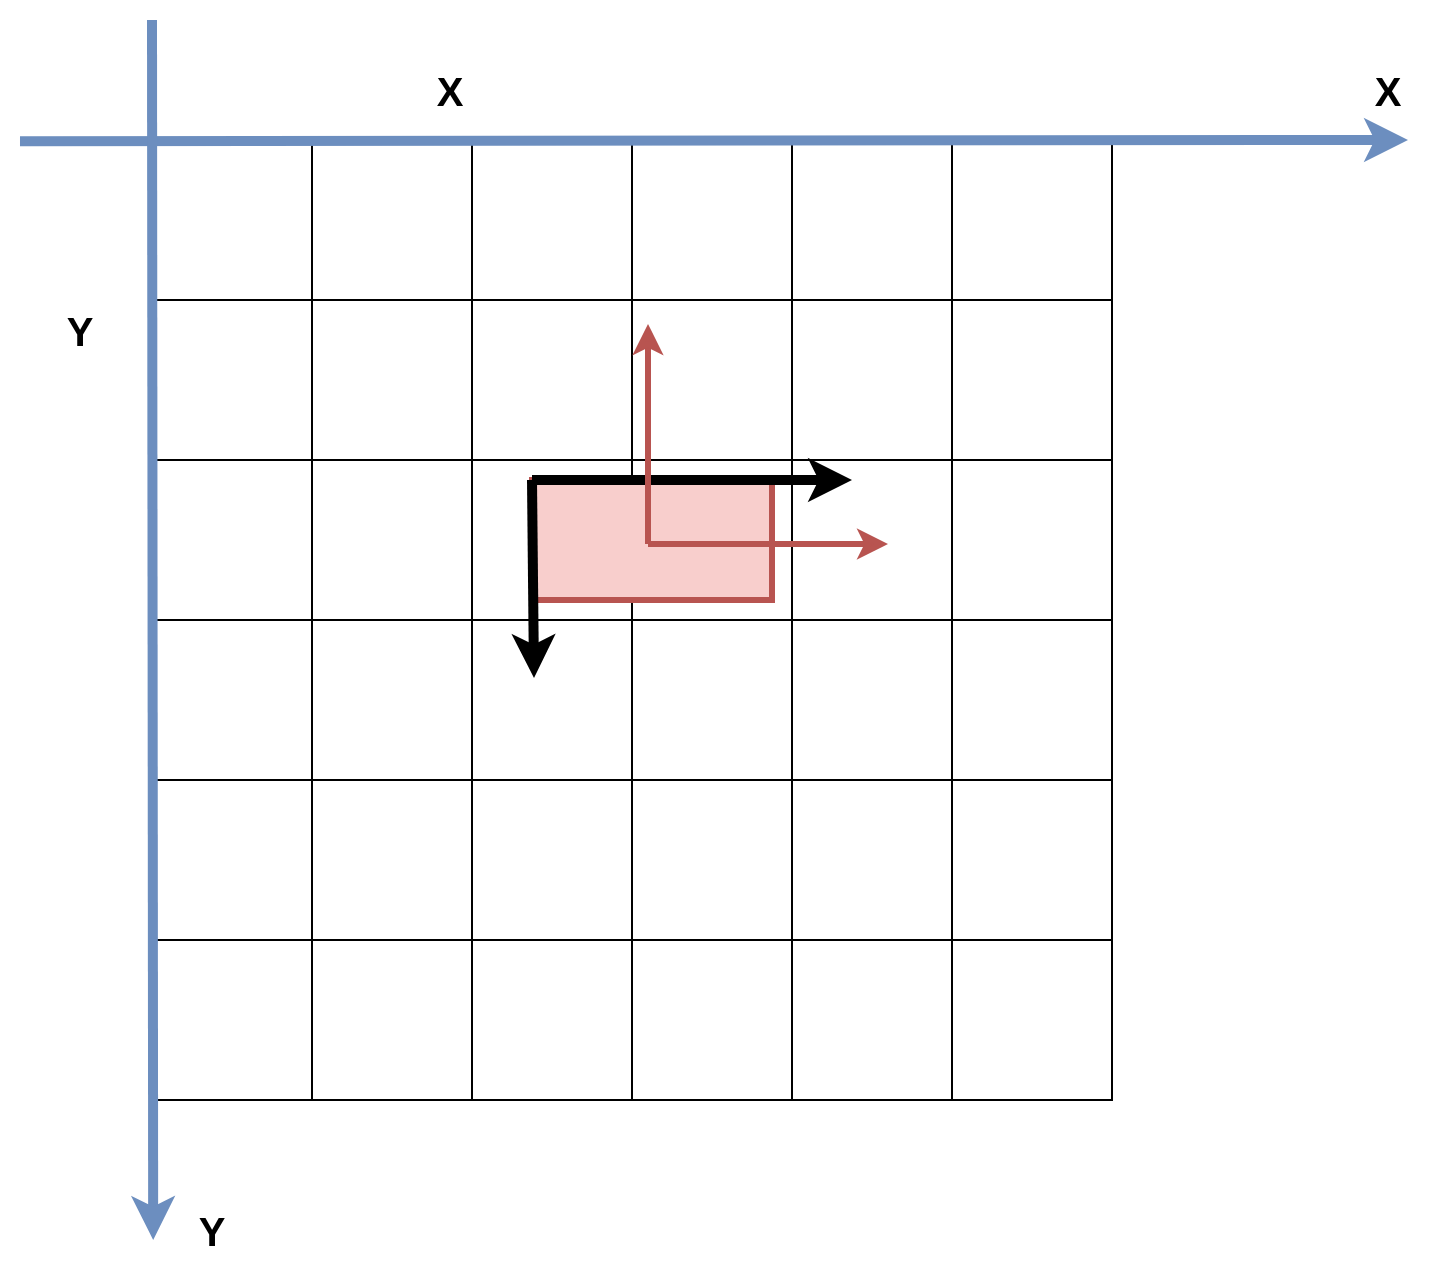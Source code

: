 <mxfile version="21.6.1" type="github">
  <diagram name="第 1 页" id="yOHOC9veb8_BCosYYFFb">
    <mxGraphModel dx="996" dy="573" grid="1" gridSize="10" guides="1" tooltips="1" connect="1" arrows="1" fold="1" page="1" pageScale="1" pageWidth="827" pageHeight="1169" math="0" shadow="0">
      <root>
        <mxCell id="0" />
        <mxCell id="1" style="" parent="0" />
        <mxCell id="HdFPSuiChNzXRNqbuc80-1" value="" style="whiteSpace=wrap;html=1;aspect=fixed;" parent="1" vertex="1">
          <mxGeometry x="86" y="120" width="80" height="80" as="geometry" />
        </mxCell>
        <mxCell id="HdFPSuiChNzXRNqbuc80-2" value="" style="whiteSpace=wrap;html=1;aspect=fixed;" parent="1" vertex="1">
          <mxGeometry x="406" y="120" width="80" height="80" as="geometry" />
        </mxCell>
        <mxCell id="HdFPSuiChNzXRNqbuc80-3" value="" style="whiteSpace=wrap;html=1;aspect=fixed;" parent="1" vertex="1">
          <mxGeometry x="326" y="120" width="80" height="80" as="geometry" />
        </mxCell>
        <mxCell id="HdFPSuiChNzXRNqbuc80-4" value="" style="whiteSpace=wrap;html=1;aspect=fixed;" parent="1" vertex="1">
          <mxGeometry x="246" y="120" width="80" height="80" as="geometry" />
        </mxCell>
        <mxCell id="HdFPSuiChNzXRNqbuc80-5" value="" style="whiteSpace=wrap;html=1;aspect=fixed;" parent="1" vertex="1">
          <mxGeometry x="166" y="120" width="80" height="80" as="geometry" />
        </mxCell>
        <mxCell id="HdFPSuiChNzXRNqbuc80-6" value="" style="whiteSpace=wrap;html=1;aspect=fixed;" parent="1" vertex="1">
          <mxGeometry x="486" y="120" width="80" height="80" as="geometry" />
        </mxCell>
        <mxCell id="HdFPSuiChNzXRNqbuc80-19" value="" style="whiteSpace=wrap;html=1;aspect=fixed;" parent="1" vertex="1">
          <mxGeometry x="86" y="200" width="80" height="80" as="geometry" />
        </mxCell>
        <mxCell id="HdFPSuiChNzXRNqbuc80-20" value="" style="whiteSpace=wrap;html=1;aspect=fixed;" parent="1" vertex="1">
          <mxGeometry x="406" y="200" width="80" height="80" as="geometry" />
        </mxCell>
        <mxCell id="HdFPSuiChNzXRNqbuc80-21" value="" style="whiteSpace=wrap;html=1;aspect=fixed;" parent="1" vertex="1">
          <mxGeometry x="326" y="200" width="80" height="80" as="geometry" />
        </mxCell>
        <mxCell id="HdFPSuiChNzXRNqbuc80-22" value="" style="whiteSpace=wrap;html=1;aspect=fixed;" parent="1" vertex="1">
          <mxGeometry x="246" y="200" width="80" height="80" as="geometry" />
        </mxCell>
        <mxCell id="HdFPSuiChNzXRNqbuc80-23" value="" style="whiteSpace=wrap;html=1;aspect=fixed;" parent="1" vertex="1">
          <mxGeometry x="166" y="200" width="80" height="80" as="geometry" />
        </mxCell>
        <mxCell id="HdFPSuiChNzXRNqbuc80-24" value="" style="whiteSpace=wrap;html=1;aspect=fixed;" parent="1" vertex="1">
          <mxGeometry x="486" y="200" width="80" height="80" as="geometry" />
        </mxCell>
        <mxCell id="HdFPSuiChNzXRNqbuc80-25" value="" style="whiteSpace=wrap;html=1;aspect=fixed;" parent="1" vertex="1">
          <mxGeometry x="86" y="280" width="80" height="80" as="geometry" />
        </mxCell>
        <mxCell id="HdFPSuiChNzXRNqbuc80-26" value="" style="whiteSpace=wrap;html=1;aspect=fixed;" parent="1" vertex="1">
          <mxGeometry x="406" y="280" width="80" height="80" as="geometry" />
        </mxCell>
        <mxCell id="HdFPSuiChNzXRNqbuc80-27" value="" style="whiteSpace=wrap;html=1;aspect=fixed;" parent="1" vertex="1">
          <mxGeometry x="326" y="280" width="80" height="80" as="geometry" />
        </mxCell>
        <mxCell id="HdFPSuiChNzXRNqbuc80-28" value="" style="whiteSpace=wrap;html=1;aspect=fixed;" parent="1" vertex="1">
          <mxGeometry x="246" y="280" width="80" height="80" as="geometry" />
        </mxCell>
        <mxCell id="HdFPSuiChNzXRNqbuc80-29" value="" style="whiteSpace=wrap;html=1;aspect=fixed;" parent="1" vertex="1">
          <mxGeometry x="166" y="280" width="80" height="80" as="geometry" />
        </mxCell>
        <mxCell id="HdFPSuiChNzXRNqbuc80-30" value="" style="whiteSpace=wrap;html=1;aspect=fixed;" parent="1" vertex="1">
          <mxGeometry x="486" y="280" width="80" height="80" as="geometry" />
        </mxCell>
        <mxCell id="HdFPSuiChNzXRNqbuc80-31" value="" style="whiteSpace=wrap;html=1;aspect=fixed;" parent="1" vertex="1">
          <mxGeometry x="86" y="360" width="80" height="80" as="geometry" />
        </mxCell>
        <mxCell id="HdFPSuiChNzXRNqbuc80-32" value="" style="whiteSpace=wrap;html=1;aspect=fixed;" parent="1" vertex="1">
          <mxGeometry x="406" y="360" width="80" height="80" as="geometry" />
        </mxCell>
        <mxCell id="HdFPSuiChNzXRNqbuc80-33" value="" style="whiteSpace=wrap;html=1;aspect=fixed;" parent="1" vertex="1">
          <mxGeometry x="326" y="360" width="80" height="80" as="geometry" />
        </mxCell>
        <mxCell id="HdFPSuiChNzXRNqbuc80-34" value="" style="whiteSpace=wrap;html=1;aspect=fixed;" parent="1" vertex="1">
          <mxGeometry x="246" y="360" width="80" height="80" as="geometry" />
        </mxCell>
        <mxCell id="HdFPSuiChNzXRNqbuc80-35" value="" style="whiteSpace=wrap;html=1;aspect=fixed;" parent="1" vertex="1">
          <mxGeometry x="166" y="360" width="80" height="80" as="geometry" />
        </mxCell>
        <mxCell id="HdFPSuiChNzXRNqbuc80-36" value="" style="whiteSpace=wrap;html=1;aspect=fixed;" parent="1" vertex="1">
          <mxGeometry x="486" y="360" width="80" height="80" as="geometry" />
        </mxCell>
        <mxCell id="HdFPSuiChNzXRNqbuc80-37" value="" style="whiteSpace=wrap;html=1;aspect=fixed;" parent="1" vertex="1">
          <mxGeometry x="86" y="440" width="80" height="80" as="geometry" />
        </mxCell>
        <mxCell id="HdFPSuiChNzXRNqbuc80-38" value="" style="whiteSpace=wrap;html=1;aspect=fixed;" parent="1" vertex="1">
          <mxGeometry x="406" y="440" width="80" height="80" as="geometry" />
        </mxCell>
        <mxCell id="HdFPSuiChNzXRNqbuc80-39" value="" style="whiteSpace=wrap;html=1;aspect=fixed;" parent="1" vertex="1">
          <mxGeometry x="326" y="440" width="80" height="80" as="geometry" />
        </mxCell>
        <mxCell id="HdFPSuiChNzXRNqbuc80-40" value="" style="whiteSpace=wrap;html=1;aspect=fixed;" parent="1" vertex="1">
          <mxGeometry x="246" y="440" width="80" height="80" as="geometry" />
        </mxCell>
        <mxCell id="HdFPSuiChNzXRNqbuc80-41" value="" style="whiteSpace=wrap;html=1;aspect=fixed;" parent="1" vertex="1">
          <mxGeometry x="166" y="440" width="80" height="80" as="geometry" />
        </mxCell>
        <mxCell id="HdFPSuiChNzXRNqbuc80-42" value="" style="whiteSpace=wrap;html=1;aspect=fixed;" parent="1" vertex="1">
          <mxGeometry x="486" y="440" width="80" height="80" as="geometry" />
        </mxCell>
        <mxCell id="HdFPSuiChNzXRNqbuc80-43" value="" style="whiteSpace=wrap;html=1;aspect=fixed;" parent="1" vertex="1">
          <mxGeometry x="86" y="520" width="80" height="80" as="geometry" />
        </mxCell>
        <mxCell id="HdFPSuiChNzXRNqbuc80-44" value="" style="whiteSpace=wrap;html=1;aspect=fixed;" parent="1" vertex="1">
          <mxGeometry x="406" y="520" width="80" height="80" as="geometry" />
        </mxCell>
        <mxCell id="HdFPSuiChNzXRNqbuc80-45" value="" style="whiteSpace=wrap;html=1;aspect=fixed;" parent="1" vertex="1">
          <mxGeometry x="326" y="520" width="80" height="80" as="geometry" />
        </mxCell>
        <mxCell id="HdFPSuiChNzXRNqbuc80-46" value="" style="whiteSpace=wrap;html=1;aspect=fixed;" parent="1" vertex="1">
          <mxGeometry x="246" y="520" width="80" height="80" as="geometry" />
        </mxCell>
        <mxCell id="HdFPSuiChNzXRNqbuc80-47" value="" style="whiteSpace=wrap;html=1;aspect=fixed;" parent="1" vertex="1">
          <mxGeometry x="166" y="520" width="80" height="80" as="geometry" />
        </mxCell>
        <mxCell id="HdFPSuiChNzXRNqbuc80-48" value="" style="whiteSpace=wrap;html=1;aspect=fixed;" parent="1" vertex="1">
          <mxGeometry x="486" y="520" width="80" height="80" as="geometry" />
        </mxCell>
        <mxCell id="HdFPSuiChNzXRNqbuc80-54" value="" style="endArrow=classic;html=1;rounded=0;strokeWidth=5;fillColor=#dae8fc;strokeColor=#6c8ebf;" parent="1" edge="1">
          <mxGeometry width="50" height="50" relative="1" as="geometry">
            <mxPoint x="20" y="120.59" as="sourcePoint" />
            <mxPoint x="714" y="120" as="targetPoint" />
          </mxGeometry>
        </mxCell>
        <mxCell id="HdFPSuiChNzXRNqbuc80-55" value="" style="endArrow=classic;html=1;rounded=0;strokeWidth=5;fillColor=#dae8fc;strokeColor=#6c8ebf;" parent="1" edge="1">
          <mxGeometry width="50" height="50" relative="1" as="geometry">
            <mxPoint x="86" y="60" as="sourcePoint" />
            <mxPoint x="86.59" y="670" as="targetPoint" />
          </mxGeometry>
        </mxCell>
        <mxCell id="OoMHXcQIOMjN5isPngi--1" value="" style="rounded=0;whiteSpace=wrap;html=1;fillColor=#f8cecc;strokeColor=#b85450;strokeWidth=3;" parent="1" vertex="1">
          <mxGeometry x="276" y="290" width="120" height="60" as="geometry" />
        </mxCell>
        <mxCell id="OoMHXcQIOMjN5isPngi--2" value="X" style="text;html=1;align=center;verticalAlign=middle;whiteSpace=wrap;rounded=0;fontStyle=1;fontSize=20;" parent="1" vertex="1">
          <mxGeometry x="674" y="80" width="60" height="30" as="geometry" />
        </mxCell>
        <mxCell id="OoMHXcQIOMjN5isPngi--3" value="Y" style="text;html=1;align=center;verticalAlign=middle;whiteSpace=wrap;rounded=0;fontStyle=1;fontSize=20;" parent="1" vertex="1">
          <mxGeometry x="86" y="650" width="60" height="30" as="geometry" />
        </mxCell>
        <mxCell id="OoMHXcQIOMjN5isPngi--9" value="" style="endArrow=classic;html=1;rounded=0;entryX=0;entryY=0;entryDx=0;entryDy=0;exitX=0;exitY=0;exitDx=0;exitDy=0;strokeWidth=5;" parent="1" edge="1">
          <mxGeometry width="50" height="50" relative="1" as="geometry">
            <mxPoint x="276" y="290" as="sourcePoint" />
            <mxPoint x="436" y="290" as="targetPoint" />
          </mxGeometry>
        </mxCell>
        <mxCell id="OoMHXcQIOMjN5isPngi--10" value="" style="endArrow=classic;html=1;rounded=0;entryX=0;entryY=0.25;entryDx=0;entryDy=0;exitX=0;exitY=0;exitDx=0;exitDy=0;strokeWidth=5;" parent="1" edge="1">
          <mxGeometry width="50" height="50" relative="1" as="geometry">
            <mxPoint x="276" y="290" as="sourcePoint" />
            <mxPoint x="277" y="389" as="targetPoint" />
          </mxGeometry>
        </mxCell>
        <mxCell id="OoMHXcQIOMjN5isPngi--11" value="X" style="text;html=1;align=center;verticalAlign=middle;whiteSpace=wrap;rounded=0;fontStyle=1;fontSize=20;" parent="1" vertex="1">
          <mxGeometry x="205" y="80" width="60" height="30" as="geometry" />
        </mxCell>
        <mxCell id="OoMHXcQIOMjN5isPngi--12" value="Y" style="text;html=1;align=center;verticalAlign=middle;whiteSpace=wrap;rounded=0;fontStyle=1;fontSize=20;" parent="1" vertex="1">
          <mxGeometry x="20" y="200" width="60" height="30" as="geometry" />
        </mxCell>
        <mxCell id="OoMHXcQIOMjN5isPngi--16" value="关系" parent="0" visible="0" />
        <mxCell id="OoMHXcQIOMjN5isPngi--17" value="" style="endArrow=classic;html=1;rounded=0;strokeWidth=3;fillColor=#f8cecc;strokeColor=#b85450;" parent="OoMHXcQIOMjN5isPngi--16" edge="1">
          <mxGeometry width="50" height="50" relative="1" as="geometry">
            <mxPoint x="90" y="120" as="sourcePoint" />
            <mxPoint x="280" y="290" as="targetPoint" />
          </mxGeometry>
        </mxCell>
        <mxCell id="OoMHXcQIOMjN5isPngi--18" value="" style="endArrow=classic;html=1;rounded=0;strokeWidth=3;fillColor=#f8cecc;strokeColor=#b85450;jumpSize=6;sourcePerimeterSpacing=0;" parent="OoMHXcQIOMjN5isPngi--16" target="OoMHXcQIOMjN5isPngi--1" edge="1">
          <mxGeometry width="50" height="50" relative="1" as="geometry">
            <mxPoint x="280" y="290" as="sourcePoint" />
            <mxPoint x="470" y="460" as="targetPoint" />
          </mxGeometry>
        </mxCell>
        <mxCell id="OoMHXcQIOMjN5isPngi--20" value="" style="endArrow=classic;html=1;rounded=0;strokeWidth=3;fillColor=#f8cecc;strokeColor=#b85450;" parent="OoMHXcQIOMjN5isPngi--16" edge="1">
          <mxGeometry width="50" height="50" relative="1" as="geometry">
            <mxPoint x="280" y="290" as="sourcePoint" />
            <mxPoint x="340" y="330" as="targetPoint" />
          </mxGeometry>
        </mxCell>
        <mxCell id="OoMHXcQIOMjN5isPngi--21" value="（x1,y1)" style="text;html=1;strokeColor=none;fillColor=none;align=center;verticalAlign=middle;whiteSpace=wrap;rounded=0;fontSize=17;fontStyle=1" parent="OoMHXcQIOMjN5isPngi--16" vertex="1">
          <mxGeometry x="260" y="250" width="60" height="30" as="geometry" />
        </mxCell>
        <mxCell id="OoMHXcQIOMjN5isPngi--22" value="（x2,y2)" style="text;html=1;strokeColor=none;fillColor=none;align=center;verticalAlign=middle;whiteSpace=wrap;rounded=0;fontSize=17;fontStyle=1" parent="OoMHXcQIOMjN5isPngi--16" vertex="1">
          <mxGeometry x="310" y="300" width="60" height="30" as="geometry" />
        </mxCell>
        <mxCell id="OoMHXcQIOMjN5isPngi--23" value="" style="endArrow=classic;html=1;rounded=0;strokeWidth=3;fillColor=#f8cecc;strokeColor=#b85450;entryX=1;entryY=1;entryDx=0;entryDy=0;" parent="OoMHXcQIOMjN5isPngi--16" target="HdFPSuiChNzXRNqbuc80-19" edge="1">
          <mxGeometry width="50" height="50" relative="1" as="geometry">
            <mxPoint x="90" y="120" as="sourcePoint" />
            <mxPoint x="230" y="330" as="targetPoint" />
          </mxGeometry>
        </mxCell>
        <mxCell id="OoMHXcQIOMjN5isPngi--24" value="" style="endArrow=classic;html=1;rounded=0;strokeWidth=3;fillColor=#1ba1e2;strokeColor=#006EAF;" parent="OoMHXcQIOMjN5isPngi--16" edge="1">
          <mxGeometry width="50" height="50" relative="1" as="geometry">
            <mxPoint x="170" y="280" as="sourcePoint" />
            <mxPoint x="280" y="290" as="targetPoint" />
          </mxGeometry>
        </mxCell>
        <mxCell id="OoMHXcQIOMjN5isPngi--25" value="（x3,y3)" style="text;html=1;strokeColor=none;fillColor=none;align=center;verticalAlign=middle;whiteSpace=wrap;rounded=0;fontSize=17;fontStyle=1" parent="OoMHXcQIOMjN5isPngi--16" vertex="1">
          <mxGeometry x="160" y="250" width="60" height="30" as="geometry" />
        </mxCell>
        <mxCell id="3KmMz-Q42uW9J2nm8OaL-4" value="&lt;div style=&quot;text-align: left;&quot;&gt;&lt;span style=&quot;font-size: 14px; background-color: initial;&quot;&gt;&lt;b&gt;- 有颜色的框是屏幕&lt;/b&gt;&lt;/span&gt;&lt;/div&gt;&lt;font style=&quot;font-size: 14px;&quot;&gt;&lt;b&gt;&lt;div style=&quot;text-align: left;&quot;&gt;&lt;span style=&quot;background-color: initial;&quot;&gt;- 背景是图片的拼接&lt;/span&gt;&lt;/div&gt;&lt;div style=&quot;text-align: left;&quot;&gt;&lt;span style=&quot;background-color: initial;&quot;&gt;- p1=(x1,y1)是屏幕的全局坐标&lt;/span&gt;&lt;/div&gt;&lt;div style=&quot;text-align: left;&quot;&gt;- p2=(x2,y2)是玩家的全局坐标&lt;/div&gt;&lt;div style=&quot;text-align: left;&quot;&gt;- p3=(x3,y3)是某背景图片的全局坐标&lt;/div&gt;&lt;div style=&quot;text-align: left;&quot;&gt;- s1=(w1,h1)是屏幕尺寸&lt;/div&gt;&lt;div style=&quot;text-align: left;&quot;&gt;- p2=p1+s1&lt;/div&gt;&lt;div style=&quot;text-align: left;&quot;&gt;-sc3=p3-p1为某图片在屏幕坐标系中的坐标&lt;/div&gt;&lt;/b&gt;&lt;/font&gt;" style="text;html=1;strokeColor=none;fillColor=none;align=center;verticalAlign=top;whiteSpace=wrap;rounded=0;" parent="OoMHXcQIOMjN5isPngi--16" vertex="1">
          <mxGeometry x="590" y="180" width="210" height="260" as="geometry" />
        </mxCell>
        <mxCell id="GqCK1jMFzu661zA9yA8Q-1" value="玩家坐标系" parent="0" />
        <mxCell id="GqCK1jMFzu661zA9yA8Q-2" value="" style="endArrow=classic;html=1;rounded=0;strokeWidth=3;fillColor=#f8cecc;strokeColor=#b85450;" edge="1" parent="GqCK1jMFzu661zA9yA8Q-1">
          <mxGeometry width="50" height="50" relative="1" as="geometry">
            <mxPoint x="334" y="322" as="sourcePoint" />
            <mxPoint x="334" y="212" as="targetPoint" />
          </mxGeometry>
        </mxCell>
        <mxCell id="GqCK1jMFzu661zA9yA8Q-3" value="" style="endArrow=classic;html=1;rounded=0;strokeWidth=3;fillColor=#f8cecc;strokeColor=#b85450;" edge="1" parent="GqCK1jMFzu661zA9yA8Q-1">
          <mxGeometry width="50" height="50" relative="1" as="geometry">
            <mxPoint x="334" y="322" as="sourcePoint" />
            <mxPoint x="454" y="322" as="targetPoint" />
          </mxGeometry>
        </mxCell>
      </root>
    </mxGraphModel>
  </diagram>
</mxfile>
